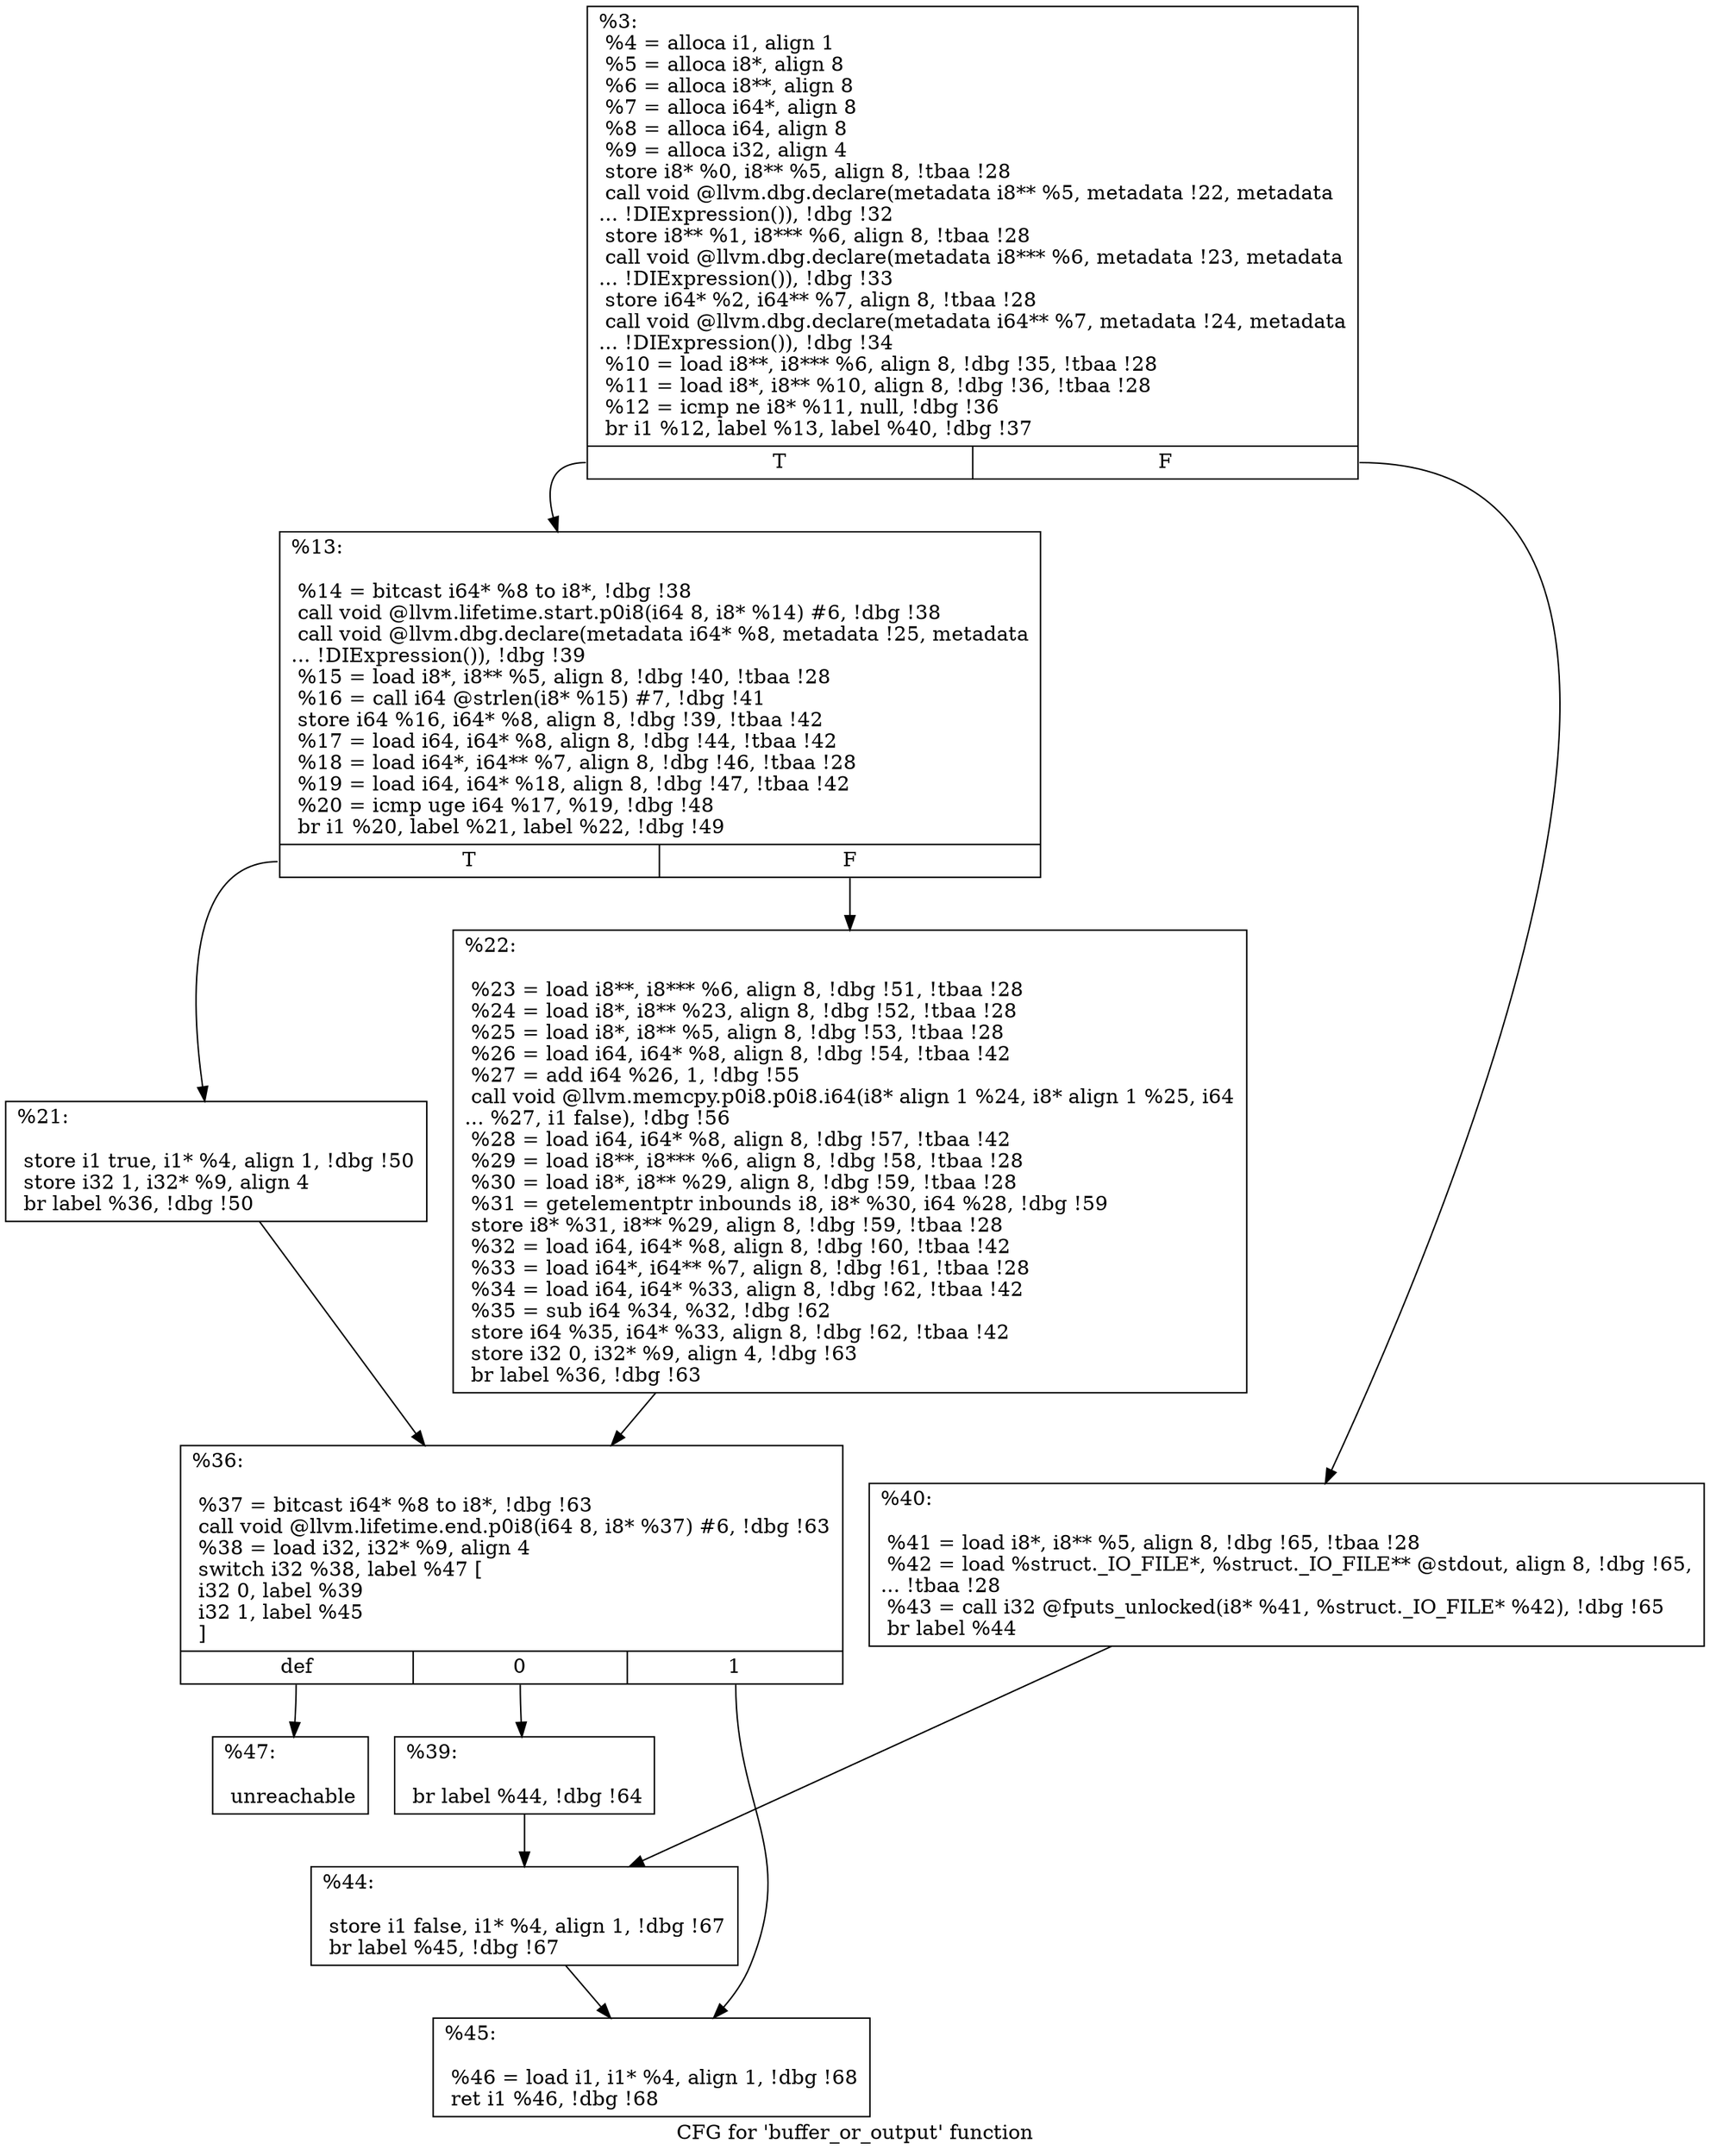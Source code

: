digraph "CFG for 'buffer_or_output' function" {
	label="CFG for 'buffer_or_output' function";

	Node0x1862650 [shape=record,label="{%3:\l  %4 = alloca i1, align 1\l  %5 = alloca i8*, align 8\l  %6 = alloca i8**, align 8\l  %7 = alloca i64*, align 8\l  %8 = alloca i64, align 8\l  %9 = alloca i32, align 4\l  store i8* %0, i8** %5, align 8, !tbaa !28\l  call void @llvm.dbg.declare(metadata i8** %5, metadata !22, metadata\l... !DIExpression()), !dbg !32\l  store i8** %1, i8*** %6, align 8, !tbaa !28\l  call void @llvm.dbg.declare(metadata i8*** %6, metadata !23, metadata\l... !DIExpression()), !dbg !33\l  store i64* %2, i64** %7, align 8, !tbaa !28\l  call void @llvm.dbg.declare(metadata i64** %7, metadata !24, metadata\l... !DIExpression()), !dbg !34\l  %10 = load i8**, i8*** %6, align 8, !dbg !35, !tbaa !28\l  %11 = load i8*, i8** %10, align 8, !dbg !36, !tbaa !28\l  %12 = icmp ne i8* %11, null, !dbg !36\l  br i1 %12, label %13, label %40, !dbg !37\l|{<s0>T|<s1>F}}"];
	Node0x1862650:s0 -> Node0x1862780;
	Node0x1862650:s1 -> Node0x1862910;
	Node0x1862780 [shape=record,label="{%13:\l\l  %14 = bitcast i64* %8 to i8*, !dbg !38\l  call void @llvm.lifetime.start.p0i8(i64 8, i8* %14) #6, !dbg !38\l  call void @llvm.dbg.declare(metadata i64* %8, metadata !25, metadata\l... !DIExpression()), !dbg !39\l  %15 = load i8*, i8** %5, align 8, !dbg !40, !tbaa !28\l  %16 = call i64 @strlen(i8* %15) #7, !dbg !41\l  store i64 %16, i64* %8, align 8, !dbg !39, !tbaa !42\l  %17 = load i64, i64* %8, align 8, !dbg !44, !tbaa !42\l  %18 = load i64*, i64** %7, align 8, !dbg !46, !tbaa !28\l  %19 = load i64, i64* %18, align 8, !dbg !47, !tbaa !42\l  %20 = icmp uge i64 %17, %19, !dbg !48\l  br i1 %20, label %21, label %22, !dbg !49\l|{<s0>T|<s1>F}}"];
	Node0x1862780:s0 -> Node0x18627d0;
	Node0x1862780:s1 -> Node0x1862820;
	Node0x18627d0 [shape=record,label="{%21:\l\l  store i1 true, i1* %4, align 1, !dbg !50\l  store i32 1, i32* %9, align 4\l  br label %36, !dbg !50\l}"];
	Node0x18627d0 -> Node0x1862870;
	Node0x1862820 [shape=record,label="{%22:\l\l  %23 = load i8**, i8*** %6, align 8, !dbg !51, !tbaa !28\l  %24 = load i8*, i8** %23, align 8, !dbg !52, !tbaa !28\l  %25 = load i8*, i8** %5, align 8, !dbg !53, !tbaa !28\l  %26 = load i64, i64* %8, align 8, !dbg !54, !tbaa !42\l  %27 = add i64 %26, 1, !dbg !55\l  call void @llvm.memcpy.p0i8.p0i8.i64(i8* align 1 %24, i8* align 1 %25, i64\l... %27, i1 false), !dbg !56\l  %28 = load i64, i64* %8, align 8, !dbg !57, !tbaa !42\l  %29 = load i8**, i8*** %6, align 8, !dbg !58, !tbaa !28\l  %30 = load i8*, i8** %29, align 8, !dbg !59, !tbaa !28\l  %31 = getelementptr inbounds i8, i8* %30, i64 %28, !dbg !59\l  store i8* %31, i8** %29, align 8, !dbg !59, !tbaa !28\l  %32 = load i64, i64* %8, align 8, !dbg !60, !tbaa !42\l  %33 = load i64*, i64** %7, align 8, !dbg !61, !tbaa !28\l  %34 = load i64, i64* %33, align 8, !dbg !62, !tbaa !42\l  %35 = sub i64 %34, %32, !dbg !62\l  store i64 %35, i64* %33, align 8, !dbg !62, !tbaa !42\l  store i32 0, i32* %9, align 4, !dbg !63\l  br label %36, !dbg !63\l}"];
	Node0x1862820 -> Node0x1862870;
	Node0x1862870 [shape=record,label="{%36:\l\l  %37 = bitcast i64* %8 to i8*, !dbg !63\l  call void @llvm.lifetime.end.p0i8(i64 8, i8* %37) #6, !dbg !63\l  %38 = load i32, i32* %9, align 4\l  switch i32 %38, label %47 [\l    i32 0, label %39\l    i32 1, label %45\l  ]\l|{<s0>def|<s1>0|<s2>1}}"];
	Node0x1862870:s0 -> Node0x1862a00;
	Node0x1862870:s1 -> Node0x18628c0;
	Node0x1862870:s2 -> Node0x18629b0;
	Node0x18628c0 [shape=record,label="{%39:\l\l  br label %44, !dbg !64\l}"];
	Node0x18628c0 -> Node0x1862960;
	Node0x1862910 [shape=record,label="{%40:\l\l  %41 = load i8*, i8** %5, align 8, !dbg !65, !tbaa !28\l  %42 = load %struct._IO_FILE*, %struct._IO_FILE** @stdout, align 8, !dbg !65,\l... !tbaa !28\l  %43 = call i32 @fputs_unlocked(i8* %41, %struct._IO_FILE* %42), !dbg !65\l  br label %44\l}"];
	Node0x1862910 -> Node0x1862960;
	Node0x1862960 [shape=record,label="{%44:\l\l  store i1 false, i1* %4, align 1, !dbg !67\l  br label %45, !dbg !67\l}"];
	Node0x1862960 -> Node0x18629b0;
	Node0x18629b0 [shape=record,label="{%45:\l\l  %46 = load i1, i1* %4, align 1, !dbg !68\l  ret i1 %46, !dbg !68\l}"];
	Node0x1862a00 [shape=record,label="{%47:\l\l  unreachable\l}"];
}
